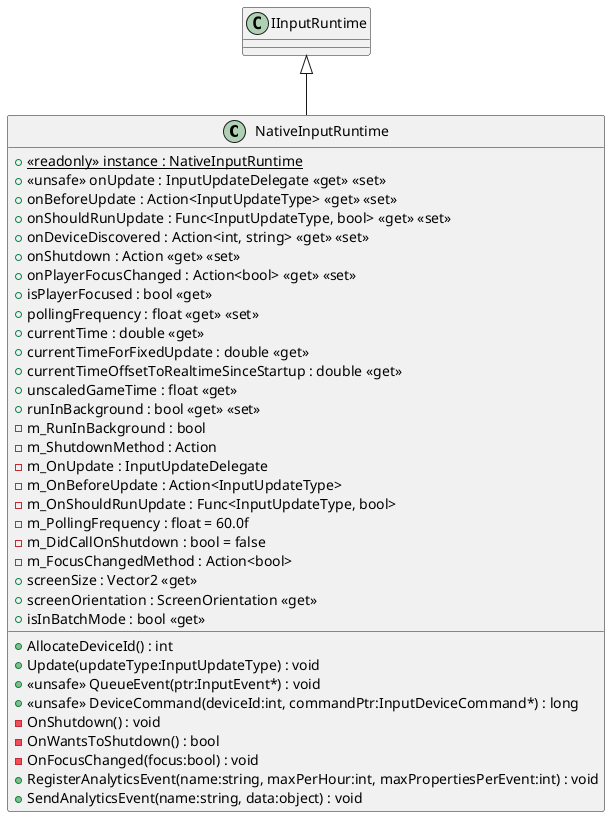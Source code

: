 @startuml
class NativeInputRuntime {
    + {static} <<readonly>> instance : NativeInputRuntime
    + AllocateDeviceId() : int
    + Update(updateType:InputUpdateType) : void
    + <<unsafe>> QueueEvent(ptr:InputEvent*) : void
    + <<unsafe>> DeviceCommand(deviceId:int, commandPtr:InputDeviceCommand*) : long
    + <<unsafe>> onUpdate : InputUpdateDelegate <<get>> <<set>>
    + onBeforeUpdate : Action<InputUpdateType> <<get>> <<set>>
    + onShouldRunUpdate : Func<InputUpdateType, bool> <<get>> <<set>>
    + onDeviceDiscovered : Action<int, string> <<get>> <<set>>
    + onShutdown : Action <<get>> <<set>>
    + onPlayerFocusChanged : Action<bool> <<get>> <<set>>
    + isPlayerFocused : bool <<get>>
    + pollingFrequency : float <<get>> <<set>>
    + currentTime : double <<get>>
    + currentTimeForFixedUpdate : double <<get>>
    + currentTimeOffsetToRealtimeSinceStartup : double <<get>>
    + unscaledGameTime : float <<get>>
    + runInBackground : bool <<get>> <<set>>
    - m_RunInBackground : bool
    - m_ShutdownMethod : Action
    - m_OnUpdate : InputUpdateDelegate
    - m_OnBeforeUpdate : Action<InputUpdateType>
    - m_OnShouldRunUpdate : Func<InputUpdateType, bool>
    - m_PollingFrequency : float = 60.0f
    - m_DidCallOnShutdown : bool = false
    - OnShutdown() : void
    - OnWantsToShutdown() : bool
    - m_FocusChangedMethod : Action<bool>
    - OnFocusChanged(focus:bool) : void
    + screenSize : Vector2 <<get>>
    + screenOrientation : ScreenOrientation <<get>>
    + isInBatchMode : bool <<get>>
    + RegisterAnalyticsEvent(name:string, maxPerHour:int, maxPropertiesPerEvent:int) : void
    + SendAnalyticsEvent(name:string, data:object) : void
}
IInputRuntime <|-- NativeInputRuntime
@enduml
